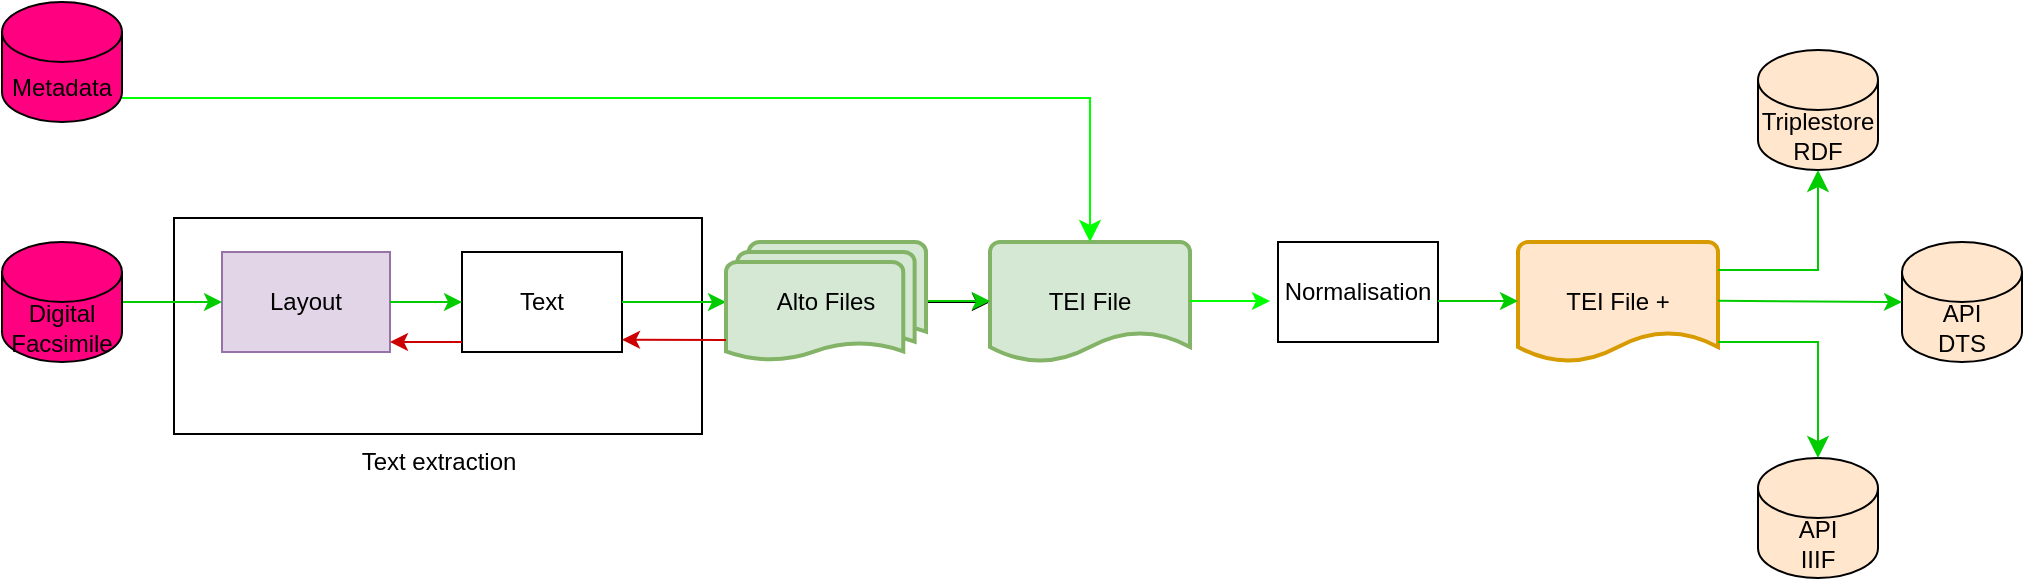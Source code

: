 <mxfile version="27.1.6">
  <diagram name="Page-1" id="8GD4mjo0wxzKbK60EgCC">
    <mxGraphModel dx="988" dy="638" grid="1" gridSize="12" guides="1" tooltips="1" connect="1" arrows="1" fold="1" page="1" pageScale="1" pageWidth="827" pageHeight="1169" math="0" shadow="0">
      <root>
        <mxCell id="0" />
        <mxCell id="1" parent="0" />
        <mxCell id="FtyBfxp5inxuuh24bvAW-27" value="Text extraction" style="verticalLabelPosition=bottom;verticalAlign=top;html=1;shape=mxgraph.basic.rect;fillColor2=none;strokeWidth=1;size=20;indent=5;fontColor=light-dark(#000000,#000000);" parent="1" vertex="1">
          <mxGeometry x="96" y="288" width="264" height="108" as="geometry" />
        </mxCell>
        <mxCell id="FtyBfxp5inxuuh24bvAW-1" value="Metadata" style="shape=cylinder3;whiteSpace=wrap;html=1;boundedLbl=1;backgroundOutline=1;size=15;labelBackgroundColor=none;fillColor=light-dark(#FF0080,#99004D);fontColor=light-dark(#000000,#000000);strokeColor=light-dark(#000000,#000000);" parent="1" vertex="1">
          <mxGeometry x="10" y="180" width="60" height="60" as="geometry" />
        </mxCell>
        <mxCell id="FtyBfxp5inxuuh24bvAW-3" value="Layout" style="rounded=0;whiteSpace=wrap;html=1;labelBackgroundColor=none;fillColor=light-dark(#E1D5E7,#FFFFFF);strokeColor=light-dark(#9673A6,#000000);fontColor=light-dark(#000000,#000000);" parent="1" vertex="1">
          <mxGeometry x="120" y="305" width="84" height="50" as="geometry" />
        </mxCell>
        <mxCell id="FtyBfxp5inxuuh24bvAW-17" value="" style="edgeStyle=orthogonalEdgeStyle;rounded=0;orthogonalLoop=1;jettySize=auto;html=1;strokeColor=light-dark(#000000,#00FF00);" parent="1" source="FtyBfxp5inxuuh24bvAW-8" target="FtyBfxp5inxuuh24bvAW-10" edge="1">
          <mxGeometry relative="1" as="geometry" />
        </mxCell>
        <mxCell id="FtyBfxp5inxuuh24bvAW-4" value="&lt;font style=&quot;color: light-dark(rgb(0, 0, 0), rgb(0, 0, 0));&quot;&gt;Text&lt;/font&gt;" style="rounded=0;whiteSpace=wrap;html=1;labelBackgroundColor=none;strokeColor=default;fillColor=light-dark(#FFFFFF,#FFFFFF);" parent="1" vertex="1">
          <mxGeometry x="240" y="305" width="80" height="50" as="geometry" />
        </mxCell>
        <mxCell id="FtyBfxp5inxuuh24bvAW-5" value="" style="endArrow=classic;html=1;rounded=0;exitX=1;exitY=0.5;exitDx=0;exitDy=0;exitPerimeter=0;entryX=0;entryY=0.5;entryDx=0;entryDy=0;labelBackgroundColor=none;fontColor=default;strokeColor=light-dark(#00CC00,#00CC00);" parent="1" source="FtyBfxp5inxuuh24bvAW-11" target="FtyBfxp5inxuuh24bvAW-3" edge="1">
          <mxGeometry width="50" height="50" relative="1" as="geometry">
            <mxPoint x="90.0" y="299.52" as="sourcePoint" />
            <mxPoint x="189.96" y="299.5" as="targetPoint" />
          </mxGeometry>
        </mxCell>
        <mxCell id="FtyBfxp5inxuuh24bvAW-7" value="" style="endArrow=classic;html=1;rounded=0;exitX=1;exitY=0.5;exitDx=0;exitDy=0;entryX=0;entryY=0.5;entryDx=0;entryDy=0;labelBackgroundColor=none;fontColor=default;strokeColor=light-dark(#00CC00,#00CC00);" parent="1" source="FtyBfxp5inxuuh24bvAW-3" target="FtyBfxp5inxuuh24bvAW-4" edge="1">
          <mxGeometry width="50" height="50" relative="1" as="geometry">
            <mxPoint x="320" y="360" as="sourcePoint" />
            <mxPoint x="320" y="308" as="targetPoint" />
          </mxGeometry>
        </mxCell>
        <mxCell id="FtyBfxp5inxuuh24bvAW-9" value="TEI File +" style="strokeWidth=2;html=1;shape=mxgraph.flowchart.document2;whiteSpace=wrap;size=0.25;labelBackgroundColor=none;fillColor=light-dark(#FFE6CC,#FF66B3);strokeColor=light-dark(#D79B00,#99004D);fontColor=light-dark(#000000,#000000);" parent="1" vertex="1">
          <mxGeometry x="768" y="300" width="100" height="60" as="geometry" />
        </mxCell>
        <mxCell id="FtyBfxp5inxuuh24bvAW-10" value="&lt;font style=&quot;color: light-dark(rgb(0, 0, 0), rgb(0, 0, 0));&quot;&gt;TEI File&lt;/font&gt;" style="strokeWidth=2;html=1;shape=mxgraph.flowchart.document2;whiteSpace=wrap;size=0.25;labelBackgroundColor=none;fillColor=light-dark(#D5E8D4,#6EC369);strokeColor=#82b366;" parent="1" vertex="1">
          <mxGeometry x="504" y="300" width="100" height="60" as="geometry" />
        </mxCell>
        <mxCell id="FtyBfxp5inxuuh24bvAW-11" value="Digital Facsimile" style="shape=cylinder3;whiteSpace=wrap;html=1;boundedLbl=1;backgroundOutline=1;size=15;labelBackgroundColor=none;fillColor=light-dark(#FF0080,#99004D);fontColor=light-dark(#000000,#000000);strokeColor=light-dark(#000000,#000000);" parent="1" vertex="1">
          <mxGeometry x="10" y="300" width="60" height="60" as="geometry" />
        </mxCell>
        <mxCell id="FtyBfxp5inxuuh24bvAW-13" value="" style="endArrow=classic;html=1;rounded=0;exitX=0.995;exitY=0.387;exitDx=0;exitDy=0;exitPerimeter=0;entryX=-0.012;entryY=0.387;entryDx=0;entryDy=0;entryPerimeter=0;labelBackgroundColor=none;fontColor=default;strokeColor=light-dark(#00CC00,#00CC00);" parent="1" edge="1">
          <mxGeometry width="50" height="50" relative="1" as="geometry">
            <mxPoint x="464" y="329.5" as="sourcePoint" />
            <mxPoint x="504" y="329.5" as="targetPoint" />
          </mxGeometry>
        </mxCell>
        <mxCell id="FtyBfxp5inxuuh24bvAW-16" value="" style="edgeStyle=segmentEdgeStyle;endArrow=classic;html=1;curved=0;rounded=0;endSize=8;startSize=8;strokeColor=light-dark(#00FF00,#00FF00);entryX=0.5;entryY=0;entryDx=0;entryDy=0;entryPerimeter=0;" parent="1" edge="1" target="FtyBfxp5inxuuh24bvAW-10">
          <mxGeometry width="50" height="50" relative="1" as="geometry">
            <mxPoint x="70" y="228" as="sourcePoint" />
            <mxPoint x="554" y="288" as="targetPoint" />
            <Array as="points">
              <mxPoint x="554" y="228" />
            </Array>
          </mxGeometry>
        </mxCell>
        <mxCell id="FtyBfxp5inxuuh24bvAW-19" value="" style="endArrow=classic;html=1;rounded=0;exitX=0.995;exitY=0.387;exitDx=0;exitDy=0;exitPerimeter=0;entryX=-0.012;entryY=0.387;entryDx=0;entryDy=0;entryPerimeter=0;labelBackgroundColor=none;fontColor=default;strokeColor=light-dark(#00FF00,#00FF00);" parent="1" edge="1">
          <mxGeometry width="50" height="50" relative="1" as="geometry">
            <mxPoint x="604" y="329.5" as="sourcePoint" />
            <mxPoint x="644" y="329.5" as="targetPoint" />
          </mxGeometry>
        </mxCell>
        <mxCell id="FtyBfxp5inxuuh24bvAW-20" value="Triplestore&#xa;RDF" style="shape=cylinder3;whiteSpace=wrap;boundedLbl=1;backgroundOutline=1;size=15;labelBackgroundColor=none;fillColor=light-dark(#FFE6CC,#67AB9F);strokeColor=light-dark(#000000,#000000);fontColor=light-dark(#000000,#000000);labelBorderColor=none;textShadow=0;" parent="1" vertex="1">
          <mxGeometry x="888" y="204" width="60" height="60" as="geometry" />
        </mxCell>
        <mxCell id="FtyBfxp5inxuuh24bvAW-21" value="API&#xa;DTS" style="shape=cylinder3;whiteSpace=wrap;boundedLbl=1;backgroundOutline=1;size=15;labelBackgroundColor=none;fillColor=light-dark(#FFE6CC,#67AB9F);fontColor=light-dark(#000000,#000000);strokeColor=light-dark(#000000,#000000);labelBorderColor=none;textShadow=0;" parent="1" vertex="1">
          <mxGeometry x="960" y="300" width="60" height="60" as="geometry" />
        </mxCell>
        <mxCell id="FtyBfxp5inxuuh24bvAW-22" value="API&#xa;IIIF" style="shape=cylinder3;whiteSpace=wrap;boundedLbl=1;backgroundOutline=1;size=15;labelBackgroundColor=none;fillColor=light-dark(#FFE6CC,#67AB9F);fontColor=light-dark(#000000,#000000);strokeColor=light-dark(#000000,#000000);labelBorderColor=none;textShadow=0;" parent="1" vertex="1">
          <mxGeometry x="888" y="408" width="60" height="60" as="geometry" />
        </mxCell>
        <mxCell id="FtyBfxp5inxuuh24bvAW-24" value="Normalisation" style="rounded=0;whiteSpace=wrap;html=1;labelBackgroundColor=none;strokeColor=default;fillColor=light-dark(#FFFFFF,#FFFFFF);fontColor=light-dark(#000000,#000000);" parent="1" vertex="1">
          <mxGeometry x="648" y="300" width="80" height="50" as="geometry" />
        </mxCell>
        <mxCell id="FtyBfxp5inxuuh24bvAW-25" value="" style="endArrow=classic;html=1;rounded=0;exitX=0.995;exitY=0.387;exitDx=0;exitDy=0;exitPerimeter=0;entryX=-0.012;entryY=0.387;entryDx=0;entryDy=0;entryPerimeter=0;labelBackgroundColor=none;fontColor=default;strokeColor=light-dark(#00CC00,#00CC00);" parent="1" edge="1">
          <mxGeometry width="50" height="50" relative="1" as="geometry">
            <mxPoint x="728" y="329.5" as="sourcePoint" />
            <mxPoint x="768" y="329.5" as="targetPoint" />
          </mxGeometry>
        </mxCell>
        <mxCell id="FtyBfxp5inxuuh24bvAW-29" value="" style="edgeStyle=segmentEdgeStyle;endArrow=classic;html=1;curved=0;rounded=0;endSize=8;startSize=8;entryX=0.5;entryY=0;entryDx=0;entryDy=0;entryPerimeter=0;strokeColor=light-dark(#00CC00,#00CC00);" parent="1" target="FtyBfxp5inxuuh24bvAW-22" edge="1">
          <mxGeometry width="50" height="50" relative="1" as="geometry">
            <mxPoint x="868" y="350" as="sourcePoint" />
            <mxPoint x="916" y="396" as="targetPoint" />
          </mxGeometry>
        </mxCell>
        <mxCell id="FtyBfxp5inxuuh24bvAW-30" value="" style="edgeStyle=segmentEdgeStyle;endArrow=classic;html=1;curved=0;rounded=0;endSize=8;startSize=8;strokeColor=light-dark(#00CC00,#00CC00);" parent="1" edge="1">
          <mxGeometry width="50" height="50" relative="1" as="geometry">
            <mxPoint x="868" y="314" as="sourcePoint" />
            <mxPoint x="918" y="264" as="targetPoint" />
          </mxGeometry>
        </mxCell>
        <mxCell id="FtyBfxp5inxuuh24bvAW-34" value="" style="endArrow=classic;html=1;rounded=0;strokeColor=light-dark(#00CC00,#00CC00);entryX=0;entryY=0.5;entryDx=0;entryDy=0;entryPerimeter=0;" parent="1" edge="1" target="FtyBfxp5inxuuh24bvAW-21">
          <mxGeometry width="50" height="50" relative="1" as="geometry">
            <mxPoint x="868" y="329.41" as="sourcePoint" />
            <mxPoint x="952" y="329.41" as="targetPoint" />
          </mxGeometry>
        </mxCell>
        <mxCell id="FtyBfxp5inxuuh24bvAW-35" value="" style="edgeStyle=orthogonalEdgeStyle;rounded=0;orthogonalLoop=1;jettySize=auto;html=1;strokeColor=light-dark(#00CC00,#00CC00);" parent="1" source="FtyBfxp5inxuuh24bvAW-4" target="FtyBfxp5inxuuh24bvAW-8" edge="1">
          <mxGeometry relative="1" as="geometry">
            <mxPoint x="320" y="330" as="sourcePoint" />
            <mxPoint x="504" y="330" as="targetPoint" />
          </mxGeometry>
        </mxCell>
        <mxCell id="FtyBfxp5inxuuh24bvAW-8" value="&lt;font style=&quot;color: light-dark(rgb(0, 0, 0), rgb(0, 0, 0));&quot;&gt;Alto Files&lt;/font&gt;" style="strokeWidth=2;html=1;shape=mxgraph.flowchart.multi-document;whiteSpace=wrap;labelBackgroundColor=none;fillColor=light-dark(#D5E8D4,#6EC369);strokeColor=#82B366;" parent="1" vertex="1">
          <mxGeometry x="372" y="300" width="100" height="60" as="geometry" />
        </mxCell>
        <mxCell id="FtyBfxp5inxuuh24bvAW-36" value="" style="endArrow=classic;html=1;rounded=0;strokeColor=light-dark(#CC0000,#CC0000);" parent="1" edge="1">
          <mxGeometry width="50" height="50" relative="1" as="geometry">
            <mxPoint x="372" y="349" as="sourcePoint" />
            <mxPoint x="320" y="348.82" as="targetPoint" />
          </mxGeometry>
        </mxCell>
        <mxCell id="FtyBfxp5inxuuh24bvAW-37" value="" style="endArrow=classic;html=1;rounded=0;strokeColor=light-dark(#CC0000,#CC0000);" parent="1" edge="1">
          <mxGeometry width="50" height="50" relative="1" as="geometry">
            <mxPoint x="240" y="350" as="sourcePoint" />
            <mxPoint x="204" y="350" as="targetPoint" />
          </mxGeometry>
        </mxCell>
      </root>
    </mxGraphModel>
  </diagram>
</mxfile>
